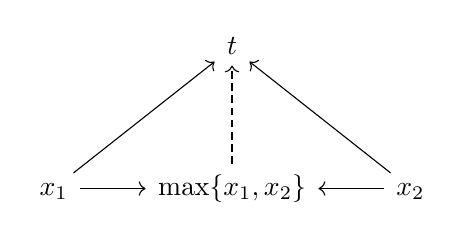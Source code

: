 \begin{tikzcd}
	& t 		& 	\\
	&		&	\\
  x_1 & {\max \{x_1, x_2\} } & x_2 
  \arrow[to=3-2, from=3-1]
  \arrow[to=3-2, from=3-3]
  \arrow[to=1-2, from=3-1]
  \arrow[to=1-2, from=3-3]
  \arrow[to=1-2, from=3-2, dashed]
\end{tikzcd}

